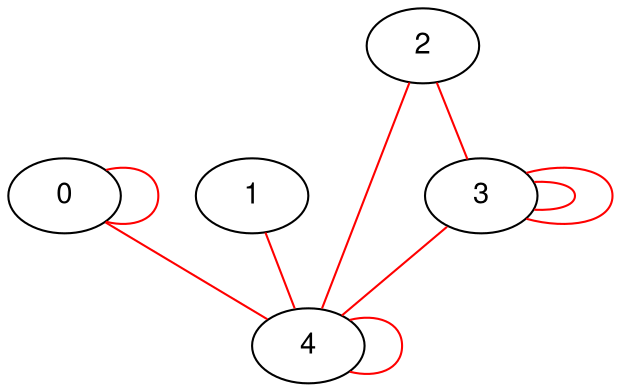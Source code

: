 graph G {
    fontname="Helvetica,Arial,sans-serif"
    node [fontname="Helvetica,Arial,sans-serif"]
    edge [fontname="Helvetica,Arial,sans-serif",color="Red"]
	0 -- 4
	1 -- 4
	3 -- 3
	3 -- 4
	4 -- 4
	2 -- 4
	0 -- 0
	3 -- 3
	2 -- 3
}